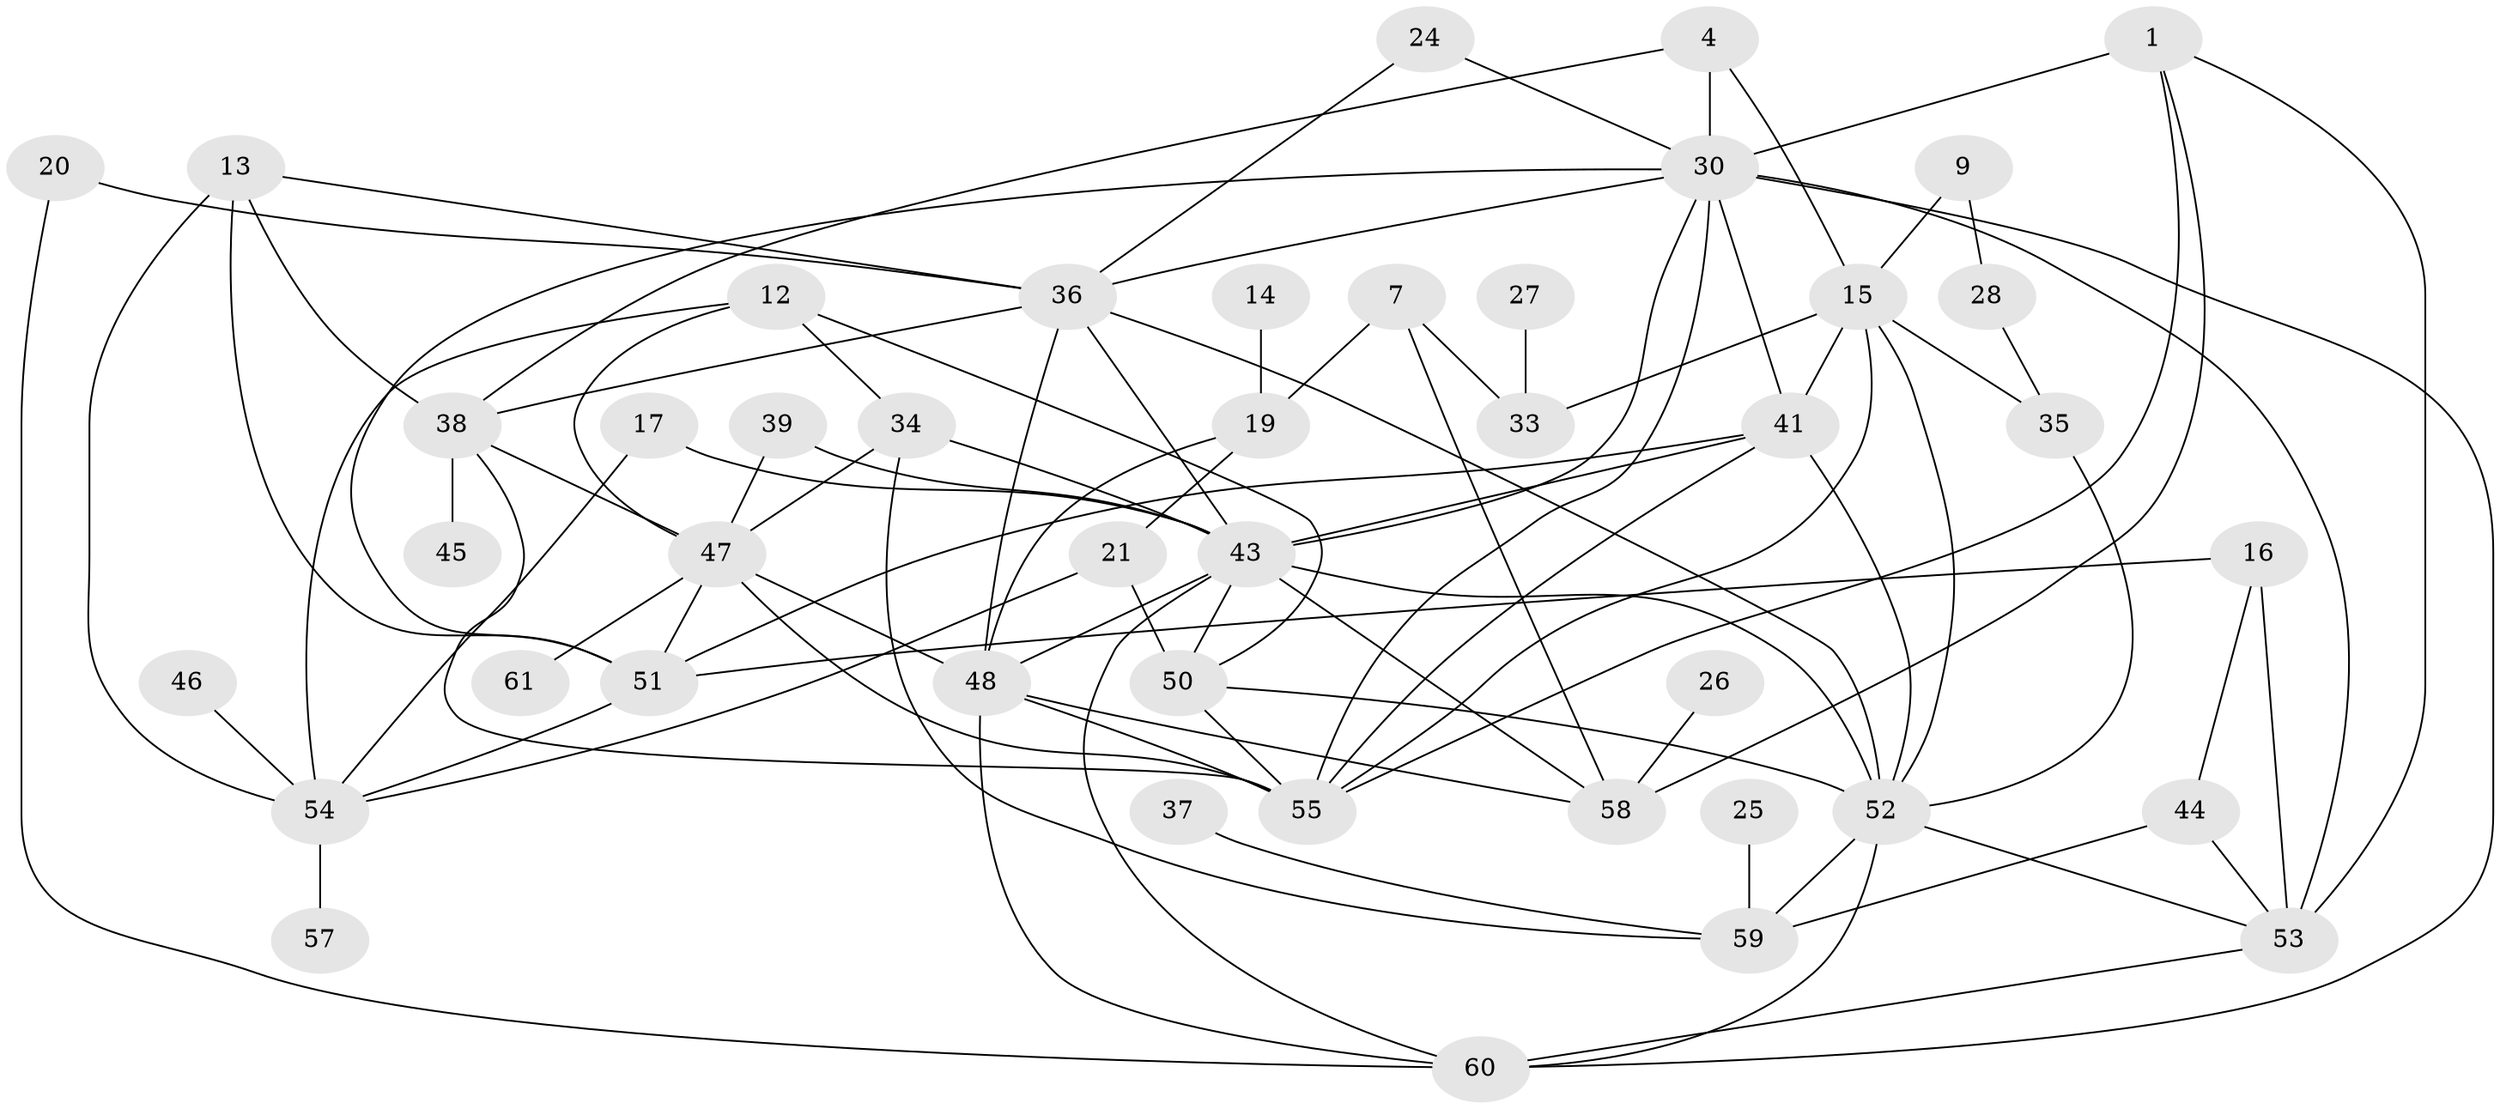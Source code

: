 // original degree distribution, {4: 0.16260162601626016, 3: 0.1951219512195122, 5: 0.08943089430894309, 0: 0.12195121951219512, 2: 0.2682926829268293, 6: 0.024390243902439025, 1: 0.12195121951219512, 7: 0.016260162601626018}
// Generated by graph-tools (version 1.1) at 2025/00/03/09/25 03:00:40]
// undirected, 44 vertices, 91 edges
graph export_dot {
graph [start="1"]
  node [color=gray90,style=filled];
  1;
  4;
  7;
  9;
  12;
  13;
  14;
  15;
  16;
  17;
  19;
  20;
  21;
  24;
  25;
  26;
  27;
  28;
  30;
  33;
  34;
  35;
  36;
  37;
  38;
  39;
  41;
  43;
  44;
  45;
  46;
  47;
  48;
  50;
  51;
  52;
  53;
  54;
  55;
  57;
  58;
  59;
  60;
  61;
  1 -- 30 [weight=2.0];
  1 -- 53 [weight=1.0];
  1 -- 55 [weight=1.0];
  1 -- 58 [weight=1.0];
  4 -- 15 [weight=1.0];
  4 -- 30 [weight=1.0];
  4 -- 38 [weight=1.0];
  7 -- 19 [weight=1.0];
  7 -- 33 [weight=1.0];
  7 -- 58 [weight=1.0];
  9 -- 15 [weight=1.0];
  9 -- 28 [weight=1.0];
  12 -- 34 [weight=1.0];
  12 -- 47 [weight=1.0];
  12 -- 50 [weight=1.0];
  12 -- 54 [weight=1.0];
  13 -- 36 [weight=1.0];
  13 -- 38 [weight=1.0];
  13 -- 51 [weight=1.0];
  13 -- 54 [weight=1.0];
  14 -- 19 [weight=1.0];
  15 -- 33 [weight=1.0];
  15 -- 35 [weight=1.0];
  15 -- 41 [weight=2.0];
  15 -- 52 [weight=1.0];
  15 -- 55 [weight=1.0];
  16 -- 44 [weight=1.0];
  16 -- 51 [weight=1.0];
  16 -- 53 [weight=2.0];
  17 -- 43 [weight=1.0];
  17 -- 54 [weight=1.0];
  19 -- 21 [weight=1.0];
  19 -- 48 [weight=1.0];
  20 -- 36 [weight=1.0];
  20 -- 60 [weight=1.0];
  21 -- 50 [weight=2.0];
  21 -- 54 [weight=1.0];
  24 -- 30 [weight=1.0];
  24 -- 36 [weight=1.0];
  25 -- 59 [weight=1.0];
  26 -- 58 [weight=1.0];
  27 -- 33 [weight=1.0];
  28 -- 35 [weight=1.0];
  30 -- 36 [weight=1.0];
  30 -- 41 [weight=1.0];
  30 -- 43 [weight=1.0];
  30 -- 51 [weight=1.0];
  30 -- 53 [weight=1.0];
  30 -- 55 [weight=1.0];
  30 -- 60 [weight=1.0];
  34 -- 43 [weight=1.0];
  34 -- 47 [weight=1.0];
  34 -- 59 [weight=1.0];
  35 -- 52 [weight=1.0];
  36 -- 38 [weight=1.0];
  36 -- 43 [weight=1.0];
  36 -- 48 [weight=1.0];
  36 -- 52 [weight=1.0];
  37 -- 59 [weight=1.0];
  38 -- 45 [weight=1.0];
  38 -- 47 [weight=1.0];
  38 -- 55 [weight=1.0];
  39 -- 43 [weight=1.0];
  39 -- 47 [weight=1.0];
  41 -- 43 [weight=2.0];
  41 -- 51 [weight=1.0];
  41 -- 52 [weight=1.0];
  41 -- 55 [weight=1.0];
  43 -- 48 [weight=1.0];
  43 -- 50 [weight=2.0];
  43 -- 52 [weight=1.0];
  43 -- 58 [weight=1.0];
  43 -- 60 [weight=1.0];
  44 -- 53 [weight=1.0];
  44 -- 59 [weight=1.0];
  46 -- 54 [weight=1.0];
  47 -- 48 [weight=1.0];
  47 -- 51 [weight=1.0];
  47 -- 55 [weight=1.0];
  47 -- 61 [weight=1.0];
  48 -- 55 [weight=1.0];
  48 -- 58 [weight=1.0];
  48 -- 60 [weight=1.0];
  50 -- 52 [weight=1.0];
  50 -- 55 [weight=1.0];
  51 -- 54 [weight=1.0];
  52 -- 53 [weight=1.0];
  52 -- 59 [weight=1.0];
  52 -- 60 [weight=1.0];
  53 -- 60 [weight=1.0];
  54 -- 57 [weight=1.0];
}

